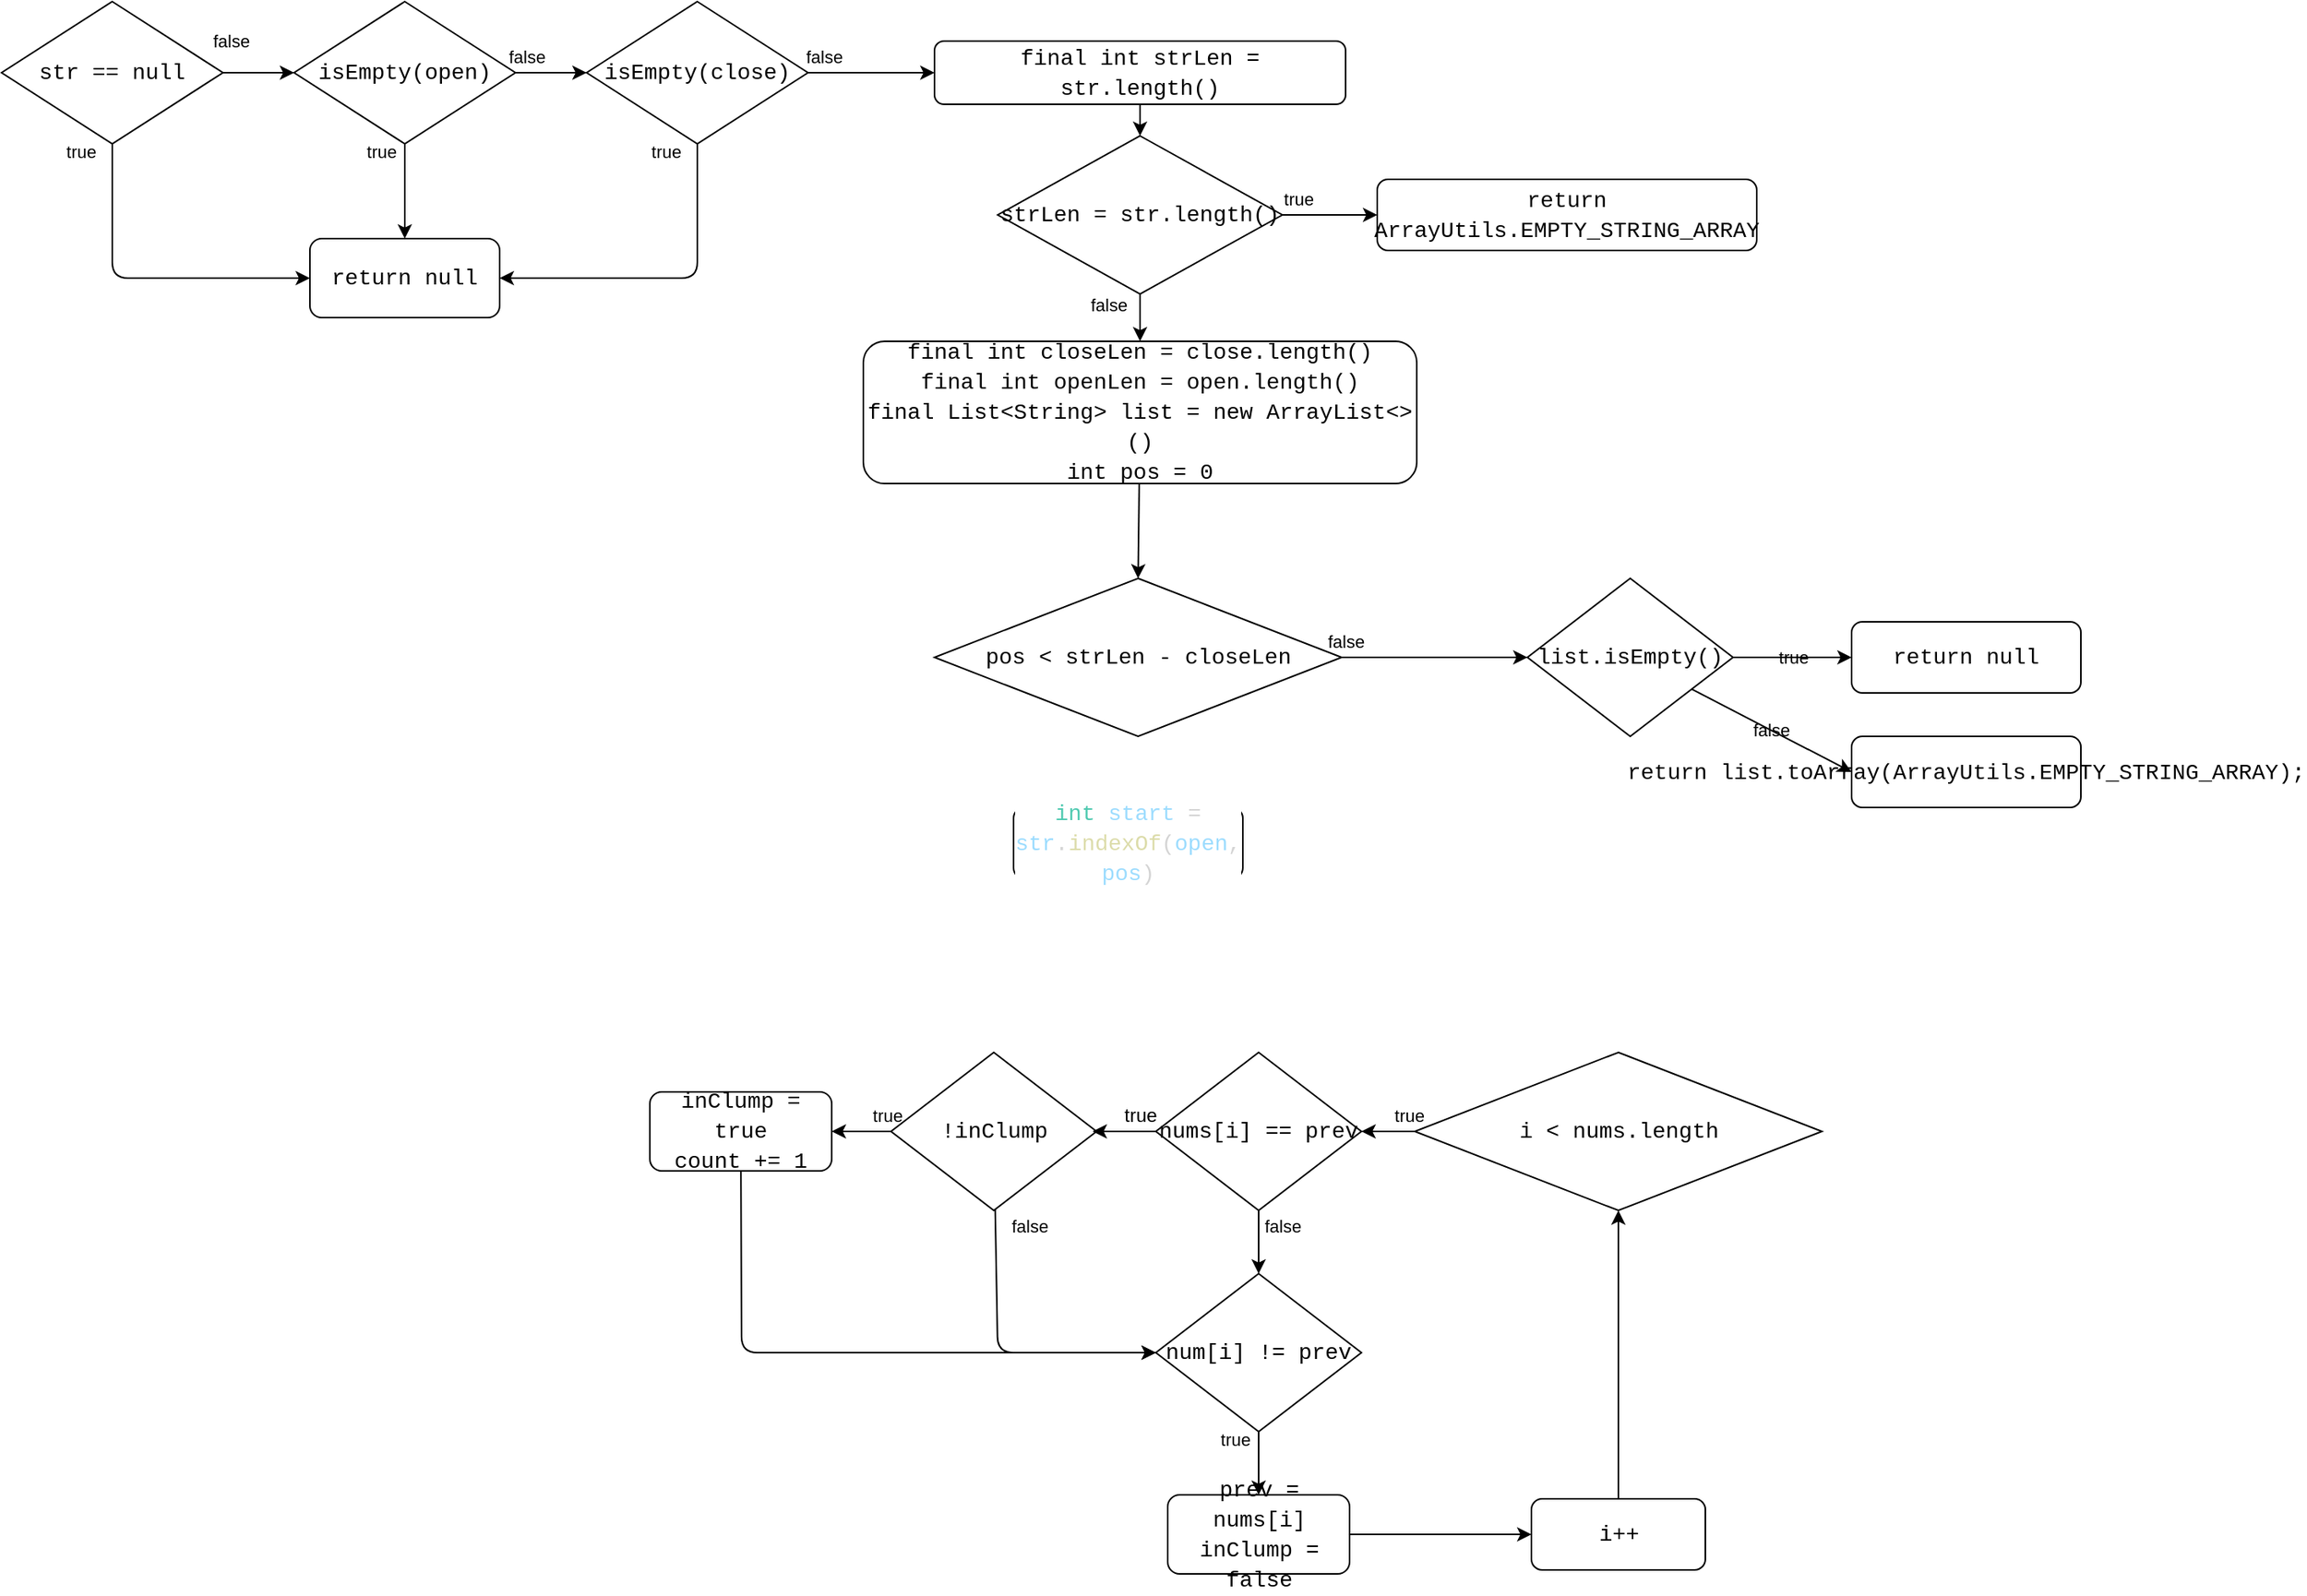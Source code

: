<mxfile>
    <diagram id="jIGIObHFAkaRqQW-qYnA" name="Page-1">
        <mxGraphModel dx="2510" dy="1364" grid="1" gridSize="10" guides="1" tooltips="1" connect="1" arrows="1" fold="1" page="1" pageScale="1" pageWidth="850" pageHeight="1100" background="#FFFFFF" math="0" shadow="0">
            <root>
                <mxCell id="0"/>
                <mxCell id="1" parent="0"/>
                <mxCell id="78" style="edgeStyle=none;html=1;entryX=0.5;entryY=1;entryDx=0;entryDy=0;labelBackgroundColor=none;strokeColor=#000000;fontColor=#000000;" parent="1" source="3" target="7" edge="1">
                    <mxGeometry relative="1" as="geometry"/>
                </mxCell>
                <mxCell id="3" value="&lt;div style=&quot;font-family: Consolas, &amp;quot;Courier New&amp;quot;, monospace; font-size: 14px; line-height: 19px;&quot;&gt;&lt;div style=&quot;line-height: 19px;&quot;&gt;&lt;div style=&quot;&quot;&gt;i++&lt;/div&gt;&lt;/div&gt;&lt;/div&gt;" style="rounded=1;whiteSpace=wrap;html=1;labelBackgroundColor=none;strokeColor=#000000;fillColor=none;fontColor=#000000;" parent="1" vertex="1">
                    <mxGeometry x="427.5" y="1322.5" width="110" height="45" as="geometry"/>
                </mxCell>
                <mxCell id="41" style="html=1;entryX=0;entryY=0.5;entryDx=0;entryDy=0;strokeColor=#000000;" parent="1" source="4" target="40" edge="1">
                    <mxGeometry relative="1" as="geometry">
                        <Array as="points">
                            <mxPoint x="-470" y="550"/>
                        </Array>
                    </mxGeometry>
                </mxCell>
                <mxCell id="42" value="true" style="edgeLabel;html=1;align=center;verticalAlign=middle;resizable=0;points=[];labelBackgroundColor=none;fontColor=#000000;" parent="41" vertex="1" connectable="0">
                    <mxGeometry x="-0.526" relative="1" as="geometry">
                        <mxPoint x="-20" y="-45" as="offset"/>
                    </mxGeometry>
                </mxCell>
                <mxCell id="43" value="false" style="edgeStyle=none;html=1;entryX=0;entryY=0.5;entryDx=0;entryDy=0;strokeColor=#000000;fontColor=#000000;labelBackgroundColor=none;" parent="1" source="4" target="39" edge="1">
                    <mxGeometry x="-0.778" y="20" relative="1" as="geometry">
                        <mxPoint as="offset"/>
                    </mxGeometry>
                </mxCell>
                <mxCell id="4" value="&lt;font face=&quot;Consolas, Courier New, monospace&quot;&gt;&lt;span style=&quot;font-size: 14px;&quot;&gt;str == null&lt;br&gt;&lt;/span&gt;&lt;/font&gt;" style="rhombus;whiteSpace=wrap;html=1;labelBackgroundColor=none;strokeColor=#000000;fontColor=#000000;fillColor=none;" parent="1" vertex="1">
                    <mxGeometry x="-540" y="375" width="140" height="90" as="geometry"/>
                </mxCell>
                <mxCell id="13" value="true" style="edgeStyle=none;html=1;entryX=1;entryY=0.5;entryDx=0;entryDy=0;labelBackgroundColor=none;strokeColor=#000000;fontColor=#000000;" parent="1" source="7" target="8" edge="1">
                    <mxGeometry x="-0.778" y="-10" relative="1" as="geometry">
                        <mxPoint x="230" y="1270" as="sourcePoint"/>
                        <mxPoint as="offset"/>
                    </mxGeometry>
                </mxCell>
                <mxCell id="7" value="&lt;div style=&quot;font-family: Consolas, &amp;quot;Courier New&amp;quot;, monospace; font-size: 14px; line-height: 19px;&quot;&gt;i &amp;lt; nums.length&lt;/div&gt;" style="rhombus;whiteSpace=wrap;html=1;labelBackgroundColor=none;strokeColor=#000000;fontColor=#000000;fillColor=none;" parent="1" vertex="1">
                    <mxGeometry x="353.75" y="1040" width="257.5" height="100" as="geometry"/>
                </mxCell>
                <mxCell id="21" value="true" style="html=1;exitX=0;exitY=0.5;exitDx=0;exitDy=0;entryX=1;entryY=0.5;entryDx=0;entryDy=0;fontSize=12;fontColor=#000000;labelBackgroundColor=none;strokeColor=#000000;" parent="1" source="8" edge="1">
                    <mxGeometry x="-0.5" y="-10" relative="1" as="geometry">
                        <mxPoint as="offset"/>
                        <mxPoint x="150" y="1090" as="targetPoint"/>
                    </mxGeometry>
                </mxCell>
                <mxCell id="8" value="&lt;div style=&quot;font-family: Consolas, &amp;quot;Courier New&amp;quot;, monospace; font-size: 14px; line-height: 19px;&quot;&gt;nums[i] == prev&lt;/div&gt;" style="rhombus;whiteSpace=wrap;html=1;labelBackgroundColor=none;strokeColor=#000000;fontColor=#000000;fillColor=none;" parent="1" vertex="1">
                    <mxGeometry x="190" y="1040" width="130" height="100" as="geometry"/>
                </mxCell>
                <mxCell id="15" value="false" style="edgeStyle=none;html=1;exitX=0.5;exitY=1;exitDx=0;exitDy=0;labelBackgroundColor=none;strokeColor=#000000;fontColor=#000000;entryX=0.5;entryY=0;entryDx=0;entryDy=0;" parent="1" source="8" target="82" edge="1">
                    <mxGeometry x="-0.5" y="15" relative="1" as="geometry">
                        <mxPoint x="570" y="1270" as="sourcePoint"/>
                        <mxPoint as="offset"/>
                        <mxPoint x="320" y="1230" as="targetPoint"/>
                    </mxGeometry>
                </mxCell>
                <mxCell id="48" style="edgeStyle=none;html=1;entryX=0.5;entryY=0;entryDx=0;entryDy=0;labelBackgroundColor=none;strokeColor=#000000;fontColor=#000000;" parent="1" source="25" target="97" edge="1">
                    <mxGeometry relative="1" as="geometry">
                        <mxPoint x="410" y="715" as="targetPoint"/>
                    </mxGeometry>
                </mxCell>
                <mxCell id="25" value="&lt;div style=&quot;font-family: Consolas, &amp;quot;Courier New&amp;quot;, monospace; font-size: 14px; line-height: 19px;&quot;&gt;&lt;div style=&quot;line-height: 19px;&quot;&gt;&lt;div style=&quot;&quot;&gt;&lt;div style=&quot;line-height: 19px;&quot;&gt;&lt;div style=&quot;line-height: 19px;&quot;&gt;&lt;div&gt;&lt;span style=&quot;&quot;&gt;final&lt;/span&gt; &lt;span style=&quot;&quot;&gt;int&lt;/span&gt; &lt;span style=&quot;&quot;&gt;closeLen&lt;/span&gt; = &lt;span style=&quot;&quot;&gt;close&lt;/span&gt;.&lt;span style=&quot;&quot;&gt;length&lt;/span&gt;()&lt;/div&gt;&lt;div&gt;&lt;span style=&quot;&quot;&gt;final&lt;/span&gt; &lt;span style=&quot;&quot;&gt;int&lt;/span&gt; &lt;span style=&quot;&quot;&gt;openLen&lt;/span&gt; = &lt;span style=&quot;&quot;&gt;open&lt;/span&gt;.&lt;span style=&quot;&quot;&gt;length&lt;/span&gt;()&lt;/div&gt;&lt;div&gt;&lt;span style=&quot;&quot;&gt;final&lt;/span&gt; &lt;span style=&quot;&quot;&gt;List&lt;/span&gt;&amp;lt;&lt;span style=&quot;&quot;&gt;String&lt;/span&gt;&amp;gt; &lt;span style=&quot;&quot;&gt;list&lt;/span&gt; = &lt;span style=&quot;&quot;&gt;new&lt;/span&gt; &lt;span style=&quot;&quot;&gt;ArrayList&lt;/span&gt;&amp;lt;&amp;gt;()&lt;/div&gt;&lt;div&gt;&lt;span style=&quot;&quot;&gt;int&lt;/span&gt; &lt;span style=&quot;&quot;&gt;pos&lt;/span&gt; = &lt;span style=&quot;&quot;&gt;0&lt;/span&gt;&lt;/div&gt;&lt;/div&gt;&lt;/div&gt;&lt;/div&gt;&lt;/div&gt;&lt;/div&gt;" style="rounded=1;whiteSpace=wrap;html=1;labelBackgroundColor=none;strokeColor=#000000;fontSize=12;fontColor=#000000;fillColor=none;" parent="1" vertex="1">
                    <mxGeometry x="5" y="590" width="350" height="90" as="geometry"/>
                </mxCell>
                <mxCell id="44" value="true" style="html=1;entryX=0.5;entryY=0;entryDx=0;entryDy=0;labelBackgroundColor=none;strokeColor=#000000;fontColor=#000000;" parent="1" source="39" target="40" edge="1">
                    <mxGeometry x="-0.833" y="-15" relative="1" as="geometry">
                        <mxPoint as="offset"/>
                    </mxGeometry>
                </mxCell>
                <mxCell id="46" value="false" style="edgeStyle=none;html=1;entryX=0;entryY=0.5;entryDx=0;entryDy=0;labelBackgroundColor=none;strokeColor=#000000;fontColor=#000000;" parent="1" source="39" target="87" edge="1">
                    <mxGeometry x="-0.714" y="10" relative="1" as="geometry">
                        <mxPoint as="offset"/>
                    </mxGeometry>
                </mxCell>
                <mxCell id="39" value="&lt;font face=&quot;Consolas, Courier New, monospace&quot;&gt;&lt;span style=&quot;font-size: 14px;&quot;&gt;isEmpty(open)&lt;br&gt;&lt;/span&gt;&lt;/font&gt;" style="rhombus;whiteSpace=wrap;html=1;labelBackgroundColor=none;strokeColor=#000000;fontColor=#000000;fillColor=none;fontStyle=0" parent="1" vertex="1">
                    <mxGeometry x="-355" y="375" width="140" height="90" as="geometry"/>
                </mxCell>
                <mxCell id="40" value="&lt;div style=&quot;font-family: Consolas, &amp;quot;Courier New&amp;quot;, monospace; font-size: 14px; line-height: 19px;&quot;&gt;return null&lt;/div&gt;" style="rounded=1;whiteSpace=wrap;html=1;labelBackgroundColor=none;strokeColor=#000000;fontSize=12;fontColor=#000000;fillColor=none;" parent="1" vertex="1">
                    <mxGeometry x="-345" y="525" width="120" height="50" as="geometry"/>
                </mxCell>
                <mxCell id="58" style="edgeStyle=none;html=1;entryX=0;entryY=0.5;entryDx=0;entryDy=0;labelBackgroundColor=none;strokeColor=#000000;fontColor=#000000;" parent="1" source="52" target="82" edge="1">
                    <mxGeometry relative="1" as="geometry">
                        <mxPoint x="160" y="1300" as="targetPoint"/>
                        <Array as="points">
                            <mxPoint x="-72" y="1230"/>
                        </Array>
                    </mxGeometry>
                </mxCell>
                <mxCell id="52" value="&lt;div style=&quot;font-family: Consolas, &amp;quot;Courier New&amp;quot;, monospace; font-size: 14px; line-height: 19px;&quot;&gt;inClump = true&lt;/div&gt;&lt;div style=&quot;font-family: Consolas, &amp;quot;Courier New&amp;quot;, monospace; font-size: 14px; line-height: 19px;&quot;&gt;count += 1&lt;/div&gt;" style="rounded=1;whiteSpace=wrap;html=1;labelBackgroundColor=none;strokeColor=#000000;fontColor=#000000;fillColor=none;" parent="1" vertex="1">
                    <mxGeometry x="-130" y="1065" width="115" height="50" as="geometry"/>
                </mxCell>
                <mxCell id="81" value="true" style="edgeStyle=none;html=1;entryX=1;entryY=0.5;entryDx=0;entryDy=0;fontColor=#000000;labelBackgroundColor=none;strokeColor=#000000;" edge="1" parent="1" source="54" target="52">
                    <mxGeometry x="-0.867" y="-10" relative="1" as="geometry">
                        <mxPoint as="offset"/>
                    </mxGeometry>
                </mxCell>
                <mxCell id="83" value="false" style="edgeStyle=none;html=1;entryX=0;entryY=0.5;entryDx=0;entryDy=0;labelBackgroundColor=none;strokeColor=#000000;fontColor=#000000;" edge="1" parent="1" source="54" target="82">
                    <mxGeometry x="-0.884" y="21" relative="1" as="geometry">
                        <Array as="points">
                            <mxPoint x="90" y="1230"/>
                        </Array>
                        <mxPoint as="offset"/>
                    </mxGeometry>
                </mxCell>
                <mxCell id="54" value="&lt;div style=&quot;font-family: Consolas, &amp;quot;Courier New&amp;quot;, monospace; font-size: 14px; line-height: 19px;&quot;&gt;!inClump&lt;/div&gt;" style="rhombus;whiteSpace=wrap;html=1;labelBackgroundColor=none;strokeColor=#000000;fontColor=#000000;fillColor=none;" parent="1" vertex="1">
                    <mxGeometry x="22.5" y="1040" width="130" height="100" as="geometry"/>
                </mxCell>
                <mxCell id="56" value="true" style="edgeStyle=none;html=1;entryX=0.5;entryY=0;entryDx=0;entryDy=0;exitX=0.5;exitY=1;exitDx=0;exitDy=0;labelBackgroundColor=none;strokeColor=#000000;fontColor=#000000;" parent="1" source="82" target="57" edge="1">
                    <mxGeometry x="-0.778" y="-15" relative="1" as="geometry">
                        <mxPoint x="95" y="1350" as="sourcePoint"/>
                        <mxPoint as="offset"/>
                    </mxGeometry>
                </mxCell>
                <mxCell id="84" style="edgeStyle=none;html=1;entryX=0;entryY=0.5;entryDx=0;entryDy=0;labelBackgroundColor=none;strokeColor=#000000;fontColor=#000000;" edge="1" parent="1" source="57" target="3">
                    <mxGeometry relative="1" as="geometry"/>
                </mxCell>
                <mxCell id="57" value="&lt;div style=&quot;font-family: Consolas, &amp;quot;Courier New&amp;quot;, monospace; font-size: 14px; line-height: 19px;&quot;&gt;prev = nums[i] inClump = false&lt;/div&gt;" style="rounded=1;whiteSpace=wrap;html=1;labelBackgroundColor=none;strokeColor=#000000;fontColor=#000000;fillColor=none;" parent="1" vertex="1">
                    <mxGeometry x="197.5" y="1320" width="115" height="50" as="geometry"/>
                </mxCell>
                <mxCell id="80" value="&lt;div style=&quot;font-family: Consolas, &amp;quot;Courier New&amp;quot;, monospace; font-size: 14px; line-height: 19px;&quot;&gt;&lt;div style=&quot;&quot;&gt;&lt;div style=&quot;line-height: 19px;&quot;&gt;&lt;div style=&quot;color: rgb(212, 212, 212); line-height: 19px;&quot;&gt;&lt;span style=&quot;color: #4ec9b0;&quot;&gt;int&lt;/span&gt; &lt;span style=&quot;color: #9cdcfe;&quot;&gt;start&lt;/span&gt; = &lt;span style=&quot;color: #9cdcfe;&quot;&gt;str&lt;/span&gt;.&lt;span style=&quot;color: #dcdcaa;&quot;&gt;indexOf&lt;/span&gt;(&lt;span style=&quot;color: #9cdcfe;&quot;&gt;open&lt;/span&gt;, &lt;span style=&quot;color: #9cdcfe;&quot;&gt;pos&lt;/span&gt;)&lt;/div&gt;&lt;/div&gt;&lt;/div&gt;&lt;/div&gt;" style="rounded=1;whiteSpace=wrap;html=1;labelBackgroundColor=default;strokeColor=#000000;fontSize=12;fontColor=#000000;fillColor=none;spacing=2;" parent="1" vertex="1">
                    <mxGeometry x="100" y="885" width="145" height="45" as="geometry"/>
                </mxCell>
                <mxCell id="82" value="&lt;div style=&quot;font-family: Consolas, &amp;quot;Courier New&amp;quot;, monospace; font-size: 14px; line-height: 19px;&quot;&gt;num[i] != prev&lt;/div&gt;" style="rhombus;whiteSpace=wrap;html=1;labelBackgroundColor=none;strokeColor=#000000;fontColor=#000000;fillColor=none;" vertex="1" parent="1">
                    <mxGeometry x="190" y="1180" width="130" height="100" as="geometry"/>
                </mxCell>
                <mxCell id="88" value="true" style="html=1;entryX=1;entryY=0.5;entryDx=0;entryDy=0;labelBackgroundColor=none;strokeColor=#000000;fontColor=#000000;" edge="1" parent="1" source="87" target="40">
                    <mxGeometry x="-0.952" y="-20" relative="1" as="geometry">
                        <Array as="points">
                            <mxPoint x="-100" y="550"/>
                        </Array>
                        <mxPoint as="offset"/>
                    </mxGeometry>
                </mxCell>
                <mxCell id="91" value="false" style="edgeStyle=none;html=1;entryX=0;entryY=0.5;entryDx=0;entryDy=0;labelBackgroundColor=none;strokeColor=#000000;fontColor=#000000;" edge="1" parent="1" source="87" target="89">
                    <mxGeometry x="-0.75" y="10" relative="1" as="geometry">
                        <mxPoint as="offset"/>
                    </mxGeometry>
                </mxCell>
                <mxCell id="87" value="&lt;font face=&quot;Consolas, Courier New, monospace&quot;&gt;&lt;span style=&quot;font-size: 14px;&quot;&gt;isEmpty(close)&lt;br&gt;&lt;/span&gt;&lt;/font&gt;" style="rhombus;whiteSpace=wrap;html=1;labelBackgroundColor=none;strokeColor=#000000;fontColor=#000000;fillColor=none;" vertex="1" parent="1">
                    <mxGeometry x="-170" y="375" width="140" height="90" as="geometry"/>
                </mxCell>
                <mxCell id="93" style="edgeStyle=none;html=1;entryX=0.5;entryY=0;entryDx=0;entryDy=0;labelBackgroundColor=none;strokeColor=#000000;fontColor=#000000;" edge="1" parent="1" source="89" target="92">
                    <mxGeometry relative="1" as="geometry"/>
                </mxCell>
                <mxCell id="89" value="&lt;div style=&quot;font-family: Consolas, &amp;quot;Courier New&amp;quot;, monospace; font-size: 14px; line-height: 19px;&quot;&gt;&lt;div style=&quot;&quot;&gt;&lt;div style=&quot;line-height: 19px;&quot;&gt;&lt;div style=&quot;line-height: 19px;&quot;&gt;final int strLen = str.length()&lt;/div&gt;&lt;/div&gt;&lt;/div&gt;&lt;/div&gt;" style="rounded=1;whiteSpace=wrap;html=1;labelBackgroundColor=none;strokeColor=#000000;fontSize=12;fontColor=#000000;fillColor=none;spacing=2;" vertex="1" parent="1">
                    <mxGeometry x="50" y="400" width="260" height="40" as="geometry"/>
                </mxCell>
                <mxCell id="95" value="true" style="edgeStyle=none;html=1;entryX=0;entryY=0.5;entryDx=0;entryDy=0;labelBackgroundColor=none;strokeColor=#000000;fontColor=#000000;" edge="1" parent="1" source="92" target="94">
                    <mxGeometry x="-0.667" y="10" relative="1" as="geometry">
                        <mxPoint as="offset"/>
                    </mxGeometry>
                </mxCell>
                <mxCell id="96" value="false" style="edgeStyle=none;html=1;entryX=0.5;entryY=0;entryDx=0;entryDy=0;labelBackgroundColor=none;strokeColor=#000000;fontColor=#000000;" edge="1" parent="1" source="92" target="25">
                    <mxGeometry x="-0.529" y="-20" relative="1" as="geometry">
                        <mxPoint as="offset"/>
                    </mxGeometry>
                </mxCell>
                <mxCell id="92" value="&lt;font face=&quot;Consolas, Courier New, monospace&quot;&gt;&lt;span style=&quot;font-size: 14px;&quot;&gt;strLen = str.length()&lt;br&gt;&lt;/span&gt;&lt;/font&gt;" style="rhombus;whiteSpace=wrap;html=1;labelBackgroundColor=none;strokeColor=#000000;fontColor=#000000;fillColor=none;" vertex="1" parent="1">
                    <mxGeometry x="90" y="460" width="180" height="100" as="geometry"/>
                </mxCell>
                <mxCell id="94" value="&lt;div style=&quot;font-family: Consolas, &amp;quot;Courier New&amp;quot;, monospace; font-size: 14px; line-height: 19px;&quot;&gt;&lt;div style=&quot;line-height: 19px;&quot;&gt;&lt;span style=&quot;&quot;&gt;return&lt;/span&gt; &lt;span style=&quot;&quot;&gt;ArrayUtils&lt;/span&gt;.&lt;span style=&quot;&quot;&gt;EMPTY_STRING_ARRAY&lt;/span&gt;&lt;/div&gt;&lt;/div&gt;" style="rounded=1;whiteSpace=wrap;html=1;labelBackgroundColor=none;strokeColor=#000000;fontSize=12;fontColor=#000000;fillColor=none;" vertex="1" parent="1">
                    <mxGeometry x="330" y="487.5" width="240" height="45" as="geometry"/>
                </mxCell>
                <mxCell id="101" value="false" style="edgeStyle=none;html=1;entryX=0;entryY=0.5;entryDx=0;entryDy=0;labelBackgroundColor=none;strokeColor=#000000;fontColor=#000000;" edge="1" parent="1" source="97" target="98">
                    <mxGeometry x="-0.957" y="10" relative="1" as="geometry">
                        <mxPoint as="offset"/>
                    </mxGeometry>
                </mxCell>
                <mxCell id="97" value="&lt;div style=&quot;font-family: Consolas, &amp;quot;Courier New&amp;quot;, monospace; font-size: 14px; line-height: 19px;&quot;&gt;pos &amp;lt; strLen - closeLen&lt;/div&gt;" style="rhombus;whiteSpace=wrap;html=1;labelBackgroundColor=none;strokeColor=#000000;fontColor=#000000;fillColor=none;" vertex="1" parent="1">
                    <mxGeometry x="50" y="740" width="257.5" height="100" as="geometry"/>
                </mxCell>
                <mxCell id="102" value="true" style="edgeStyle=none;html=1;entryX=0;entryY=0.5;entryDx=0;entryDy=0;labelBackgroundColor=none;strokeColor=#000000;fontColor=#000000;" edge="1" parent="1" source="98" target="99">
                    <mxGeometry relative="1" as="geometry"/>
                </mxCell>
                <mxCell id="103" value="false" style="edgeStyle=none;html=1;entryX=0;entryY=0.5;entryDx=0;entryDy=0;labelBackgroundColor=none;strokeColor=#000000;fontColor=#000000;" edge="1" parent="1" source="98" target="100">
                    <mxGeometry relative="1" as="geometry"/>
                </mxCell>
                <mxCell id="98" value="&lt;div style=&quot;font-family: Consolas, &amp;quot;Courier New&amp;quot;, monospace; font-size: 14px; line-height: 19px;&quot;&gt;list.isEmpty()&lt;/div&gt;" style="rhombus;whiteSpace=wrap;html=1;labelBackgroundColor=none;strokeColor=#000000;fontColor=#000000;fillColor=none;" vertex="1" parent="1">
                    <mxGeometry x="425" y="740" width="130" height="100" as="geometry"/>
                </mxCell>
                <mxCell id="99" value="&lt;div style=&quot;font-family: Consolas, &amp;quot;Courier New&amp;quot;, monospace; font-size: 14px; line-height: 19px;&quot;&gt;&lt;div style=&quot;&quot;&gt;&lt;div style=&quot;line-height: 19px;&quot;&gt;return null&lt;/div&gt;&lt;/div&gt;&lt;/div&gt;" style="rounded=1;whiteSpace=wrap;html=1;labelBackgroundColor=none;strokeColor=#000000;fontSize=12;fontColor=#000000;fillColor=none;spacing=2;" vertex="1" parent="1">
                    <mxGeometry x="630" y="767.5" width="145" height="45" as="geometry"/>
                </mxCell>
                <mxCell id="100" value="&lt;div style=&quot;font-family: Consolas, &amp;quot;Courier New&amp;quot;, monospace; font-size: 14px; line-height: 19px;&quot;&gt;&lt;div style=&quot;&quot;&gt;&lt;div style=&quot;line-height: 19px;&quot;&gt;return&amp;nbsp;&lt;span style=&quot;&quot;&gt;list&lt;/span&gt;&lt;span style=&quot;&quot;&gt;.&lt;/span&gt;&lt;span style=&quot;&quot;&gt;toArray&lt;/span&gt;&lt;span style=&quot;&quot;&gt;(&lt;/span&gt;&lt;span style=&quot;&quot;&gt;ArrayUtils&lt;/span&gt;&lt;span style=&quot;&quot;&gt;.&lt;/span&gt;&lt;span style=&quot;&quot;&gt;EMPTY_STRING_ARRAY&lt;/span&gt;&lt;span style=&quot;&quot;&gt;);&lt;/span&gt;&lt;/div&gt;&lt;/div&gt;&lt;/div&gt;" style="rounded=1;whiteSpace=wrap;html=1;labelBackgroundColor=none;strokeColor=#000000;fontSize=12;fontColor=#000000;fillColor=none;spacing=2;" vertex="1" parent="1">
                    <mxGeometry x="630" y="840" width="145" height="45" as="geometry"/>
                </mxCell>
            </root>
        </mxGraphModel>
    </diagram>
</mxfile>